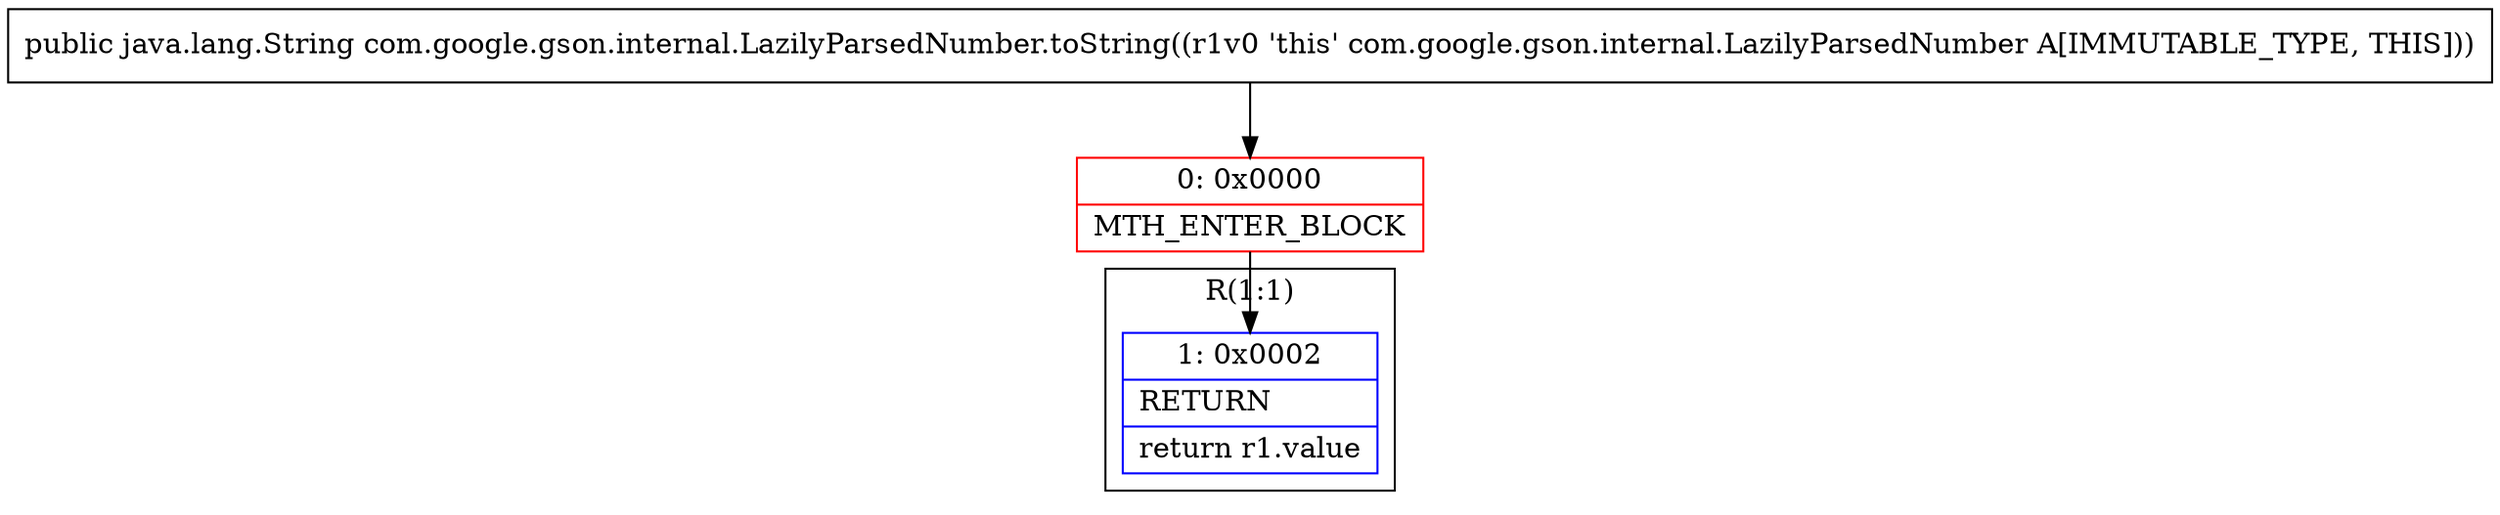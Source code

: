 digraph "CFG forcom.google.gson.internal.LazilyParsedNumber.toString()Ljava\/lang\/String;" {
subgraph cluster_Region_1506556348 {
label = "R(1:1)";
node [shape=record,color=blue];
Node_1 [shape=record,label="{1\:\ 0x0002|RETURN\l|return r1.value\l}"];
}
Node_0 [shape=record,color=red,label="{0\:\ 0x0000|MTH_ENTER_BLOCK\l}"];
MethodNode[shape=record,label="{public java.lang.String com.google.gson.internal.LazilyParsedNumber.toString((r1v0 'this' com.google.gson.internal.LazilyParsedNumber A[IMMUTABLE_TYPE, THIS])) }"];
MethodNode -> Node_0;
Node_0 -> Node_1;
}

